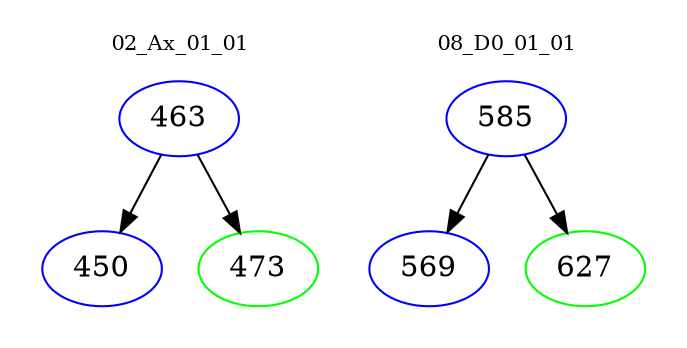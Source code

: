 digraph{
subgraph cluster_0 {
color = white
label = "02_Ax_01_01";
fontsize=10;
T0_463 [label="463", color="blue"]
T0_463 -> T0_450 [color="black"]
T0_450 [label="450", color="blue"]
T0_463 -> T0_473 [color="black"]
T0_473 [label="473", color="green"]
}
subgraph cluster_1 {
color = white
label = "08_D0_01_01";
fontsize=10;
T1_585 [label="585", color="blue"]
T1_585 -> T1_569 [color="black"]
T1_569 [label="569", color="blue"]
T1_585 -> T1_627 [color="black"]
T1_627 [label="627", color="green"]
}
}

